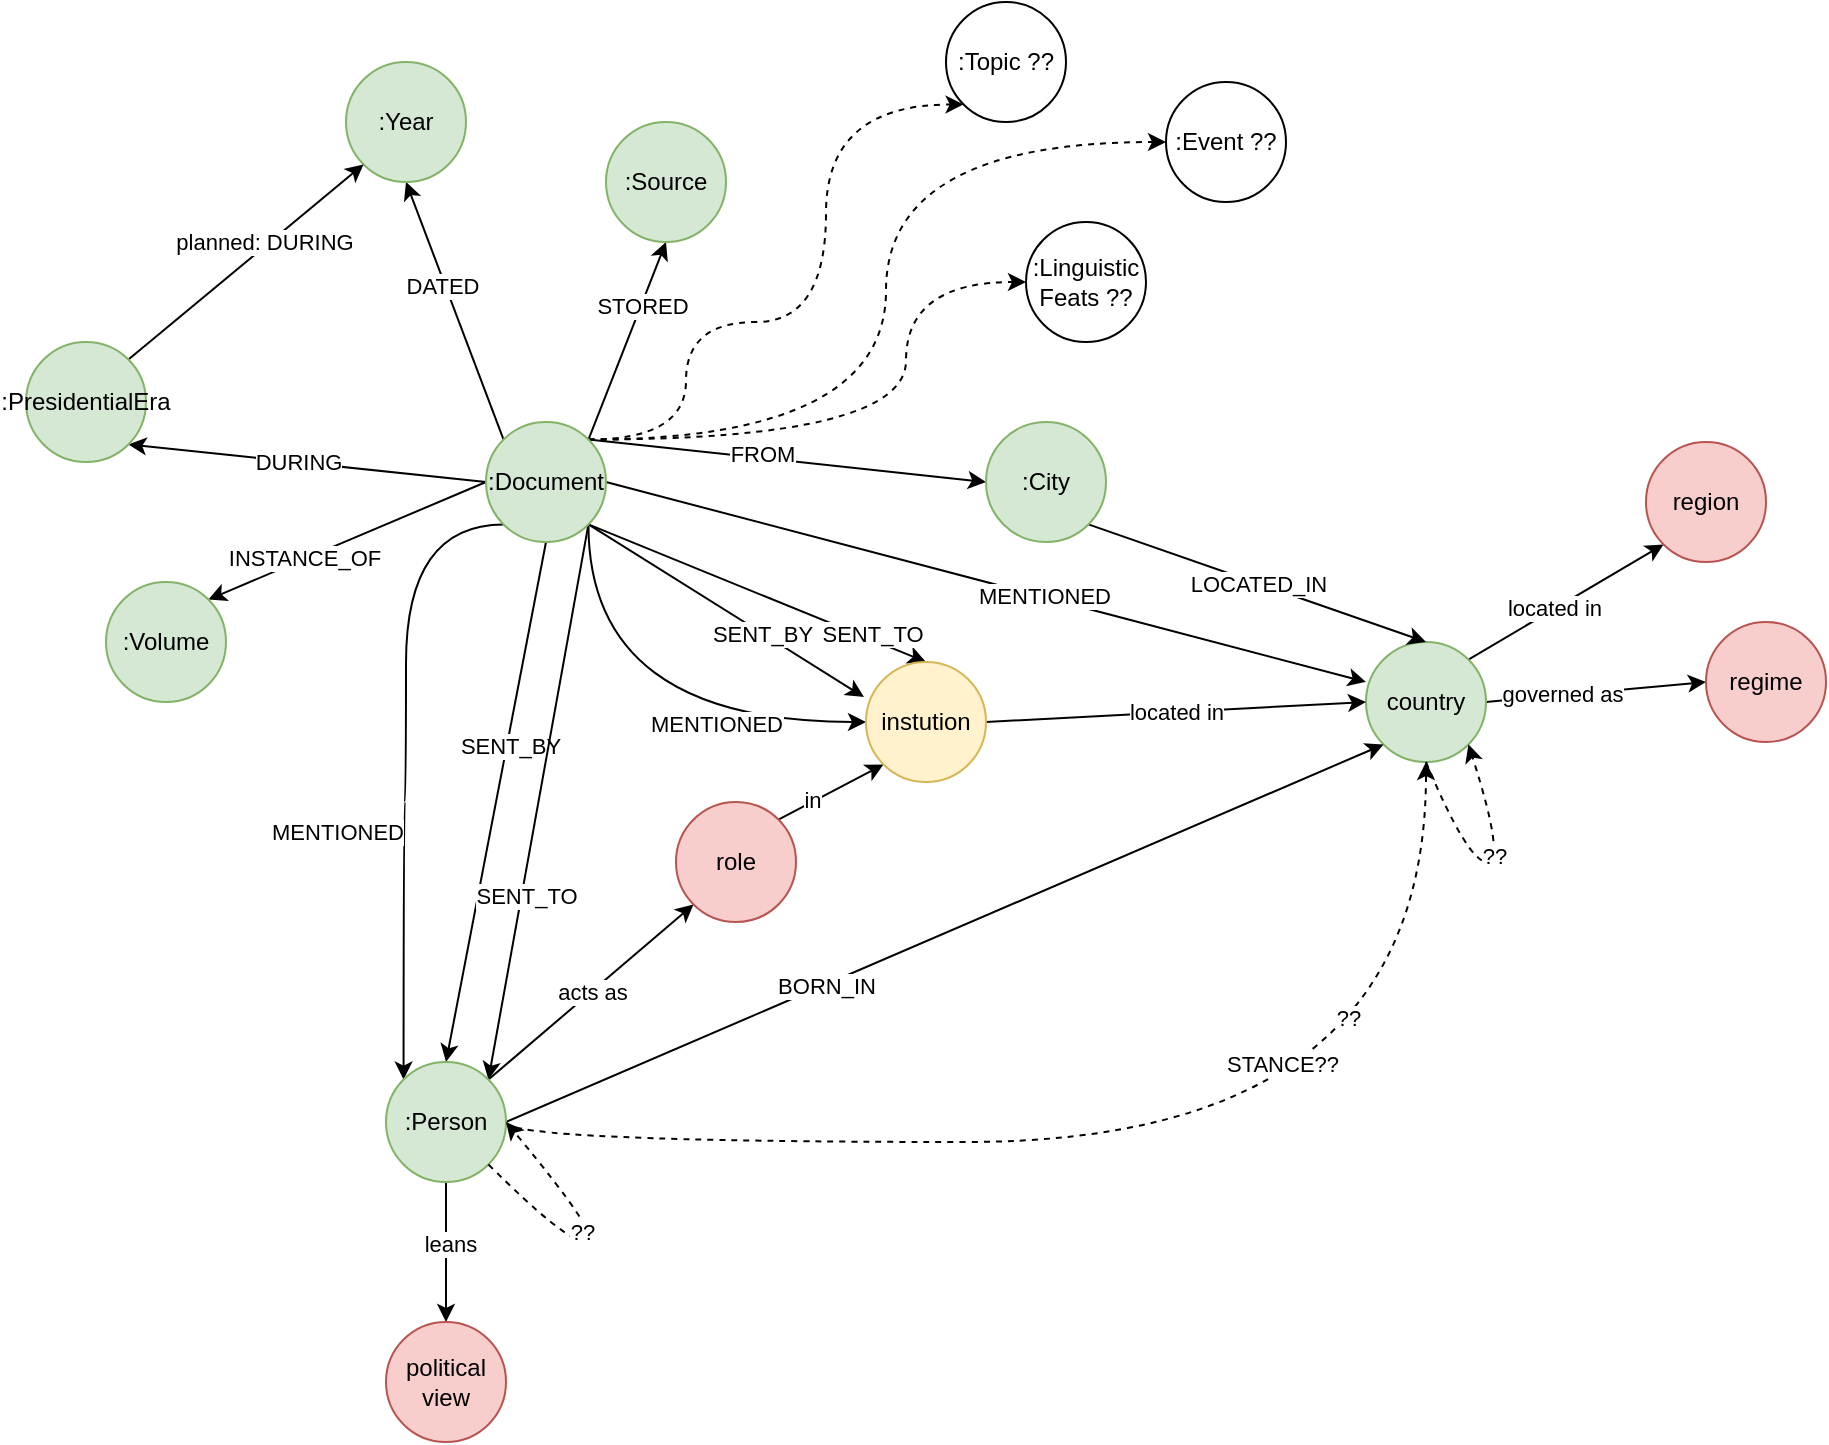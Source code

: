 <mxfile version="20.7.4" type="device"><diagram id="Z7vCc9kzVkm0Ds1lMzxJ" name="Page-1"><mxGraphModel dx="1194" dy="1977" grid="1" gridSize="10" guides="1" tooltips="1" connect="1" arrows="1" fold="1" page="1" pageScale="1" pageWidth="850" pageHeight="1100" math="0" shadow="0"><root><mxCell id="0"/><mxCell id="1" parent="0"/><mxCell id="mA42NbnYZRa0hyyEA59q-21" style="rounded=0;orthogonalLoop=1;jettySize=auto;html=1;exitX=0;exitY=0;exitDx=0;exitDy=0;entryX=0.5;entryY=1;entryDx=0;entryDy=0;" parent="1" source="mA42NbnYZRa0hyyEA59q-1" target="mA42NbnYZRa0hyyEA59q-18" edge="1"><mxGeometry relative="1" as="geometry"><mxPoint x="260" y="-150" as="targetPoint"/></mxGeometry></mxCell><mxCell id="mA42NbnYZRa0hyyEA59q-26" value="DATED" style="edgeLabel;html=1;align=center;verticalAlign=middle;resizable=0;points=[];" parent="mA42NbnYZRa0hyyEA59q-21" vertex="1" connectable="0"><mxGeometry x="0.208" y="2" relative="1" as="geometry"><mxPoint as="offset"/></mxGeometry></mxCell><mxCell id="mA42NbnYZRa0hyyEA59q-30" style="rounded=0;orthogonalLoop=1;jettySize=auto;html=1;exitX=0.5;exitY=1;exitDx=0;exitDy=0;entryX=0.5;entryY=0;entryDx=0;entryDy=0;" parent="1" source="mA42NbnYZRa0hyyEA59q-1" target="mA42NbnYZRa0hyyEA59q-17" edge="1"><mxGeometry relative="1" as="geometry"/></mxCell><mxCell id="mA42NbnYZRa0hyyEA59q-31" value="SENT_BY" style="edgeLabel;html=1;align=center;verticalAlign=middle;resizable=0;points=[];" parent="mA42NbnYZRa0hyyEA59q-30" vertex="1" connectable="0"><mxGeometry x="-0.222" y="1" relative="1" as="geometry"><mxPoint as="offset"/></mxGeometry></mxCell><mxCell id="mA42NbnYZRa0hyyEA59q-32" style="edgeStyle=none;rounded=0;orthogonalLoop=1;jettySize=auto;html=1;exitX=1;exitY=1;exitDx=0;exitDy=0;entryX=1;entryY=0;entryDx=0;entryDy=0;" parent="1" source="mA42NbnYZRa0hyyEA59q-1" target="mA42NbnYZRa0hyyEA59q-17" edge="1"><mxGeometry relative="1" as="geometry"/></mxCell><mxCell id="mA42NbnYZRa0hyyEA59q-33" value="SENT_TO" style="edgeLabel;html=1;align=center;verticalAlign=middle;resizable=0;points=[];" parent="mA42NbnYZRa0hyyEA59q-32" vertex="1" connectable="0"><mxGeometry x="0.335" y="2" relative="1" as="geometry"><mxPoint as="offset"/></mxGeometry></mxCell><mxCell id="mA42NbnYZRa0hyyEA59q-36" style="edgeStyle=none;rounded=0;orthogonalLoop=1;jettySize=auto;html=1;exitX=1;exitY=0.5;exitDx=0;exitDy=0;entryX=0;entryY=0.333;entryDx=0;entryDy=0;entryPerimeter=0;" parent="1" source="mA42NbnYZRa0hyyEA59q-1" target="mA42NbnYZRa0hyyEA59q-16" edge="1"><mxGeometry relative="1" as="geometry"/></mxCell><mxCell id="mA42NbnYZRa0hyyEA59q-37" value="MENTIONED" style="edgeLabel;html=1;align=center;verticalAlign=middle;resizable=0;points=[];" parent="mA42NbnYZRa0hyyEA59q-36" vertex="1" connectable="0"><mxGeometry x="0.149" y="1" relative="1" as="geometry"><mxPoint as="offset"/></mxGeometry></mxCell><mxCell id="mA42NbnYZRa0hyyEA59q-39" style="edgeStyle=none;rounded=0;orthogonalLoop=1;jettySize=auto;html=1;exitX=1;exitY=1;exitDx=0;exitDy=0;entryX=-0.017;entryY=0.292;entryDx=0;entryDy=0;entryPerimeter=0;" parent="1" source="mA42NbnYZRa0hyyEA59q-1" target="mA42NbnYZRa0hyyEA59q-38" edge="1"><mxGeometry relative="1" as="geometry"/></mxCell><mxCell id="mA42NbnYZRa0hyyEA59q-40" value="SENT_BY" style="edgeLabel;html=1;align=center;verticalAlign=middle;resizable=0;points=[];" parent="mA42NbnYZRa0hyyEA59q-39" vertex="1" connectable="0"><mxGeometry x="0.26" relative="1" as="geometry"><mxPoint as="offset"/></mxGeometry></mxCell><mxCell id="mA42NbnYZRa0hyyEA59q-42" style="edgeStyle=orthogonalEdgeStyle;rounded=0;orthogonalLoop=1;jettySize=auto;html=1;exitX=0;exitY=1;exitDx=0;exitDy=0;entryX=0;entryY=0;entryDx=0;entryDy=0;curved=1;" parent="1" source="mA42NbnYZRa0hyyEA59q-1" target="mA42NbnYZRa0hyyEA59q-17" edge="1"><mxGeometry relative="1" as="geometry"><Array as="points"><mxPoint x="230" y="21"/><mxPoint x="230" y="160"/><mxPoint x="229" y="160"/></Array></mxGeometry></mxCell><mxCell id="mA42NbnYZRa0hyyEA59q-43" value="MENTIONED" style="edgeLabel;html=1;align=right;verticalAlign=middle;resizable=0;points=[];" parent="mA42NbnYZRa0hyyEA59q-42" vertex="1" connectable="0"><mxGeometry x="0.242" y="1" relative="1" as="geometry"><mxPoint as="offset"/></mxGeometry></mxCell><mxCell id="mA42NbnYZRa0hyyEA59q-45" style="edgeStyle=none;rounded=0;orthogonalLoop=1;jettySize=auto;html=1;exitX=1;exitY=0;exitDx=0;exitDy=0;entryX=0;entryY=0.5;entryDx=0;entryDy=0;" parent="1" source="mA42NbnYZRa0hyyEA59q-1" target="mA42NbnYZRa0hyyEA59q-44" edge="1"><mxGeometry relative="1" as="geometry"/></mxCell><mxCell id="mA42NbnYZRa0hyyEA59q-46" value="FROM" style="edgeLabel;html=1;align=center;verticalAlign=middle;resizable=0;points=[];" parent="mA42NbnYZRa0hyyEA59q-45" vertex="1" connectable="0"><mxGeometry x="-0.137" y="1" relative="1" as="geometry"><mxPoint y="-1" as="offset"/></mxGeometry></mxCell><mxCell id="mA42NbnYZRa0hyyEA59q-53" style="edgeStyle=none;rounded=0;orthogonalLoop=1;jettySize=auto;html=1;exitX=1;exitY=0;exitDx=0;exitDy=0;entryX=0.5;entryY=1;entryDx=0;entryDy=0;" parent="1" source="mA42NbnYZRa0hyyEA59q-1" target="mA42NbnYZRa0hyyEA59q-52" edge="1"><mxGeometry relative="1" as="geometry"/></mxCell><mxCell id="mA42NbnYZRa0hyyEA59q-54" value="STORED" style="edgeLabel;html=1;align=center;verticalAlign=middle;resizable=0;points=[];" parent="mA42NbnYZRa0hyyEA59q-53" vertex="1" connectable="0"><mxGeometry x="0.368" relative="1" as="geometry"><mxPoint as="offset"/></mxGeometry></mxCell><mxCell id="oqMgn7rgp_RJvHeJumqO-6" style="edgeStyle=none;rounded=0;orthogonalLoop=1;jettySize=auto;html=1;exitX=0;exitY=0.5;exitDx=0;exitDy=0;entryX=1;entryY=1;entryDx=0;entryDy=0;" parent="1" source="mA42NbnYZRa0hyyEA59q-1" target="oqMgn7rgp_RJvHeJumqO-3" edge="1"><mxGeometry relative="1" as="geometry"/></mxCell><mxCell id="oqMgn7rgp_RJvHeJumqO-9" value="DURING" style="edgeLabel;html=1;align=center;verticalAlign=middle;resizable=0;points=[];" parent="oqMgn7rgp_RJvHeJumqO-6" vertex="1" connectable="0"><mxGeometry x="0.057" relative="1" as="geometry"><mxPoint as="offset"/></mxGeometry></mxCell><mxCell id="oqMgn7rgp_RJvHeJumqO-17" style="rounded=0;orthogonalLoop=1;jettySize=auto;html=1;exitX=1;exitY=1;exitDx=0;exitDy=0;entryX=0;entryY=0.5;entryDx=0;entryDy=0;edgeStyle=orthogonalEdgeStyle;curved=1;" parent="1" source="mA42NbnYZRa0hyyEA59q-1" target="mA42NbnYZRa0hyyEA59q-38" edge="1"><mxGeometry relative="1" as="geometry"><Array as="points"><mxPoint x="321" y="120"/></Array></mxGeometry></mxCell><mxCell id="oqMgn7rgp_RJvHeJumqO-18" value="MENTIONED" style="edgeLabel;html=1;align=center;verticalAlign=middle;resizable=0;points=[];" parent="oqMgn7rgp_RJvHeJumqO-17" vertex="1" connectable="0"><mxGeometry x="0.368" y="-1" relative="1" as="geometry"><mxPoint as="offset"/></mxGeometry></mxCell><mxCell id="oqMgn7rgp_RJvHeJumqO-19" style="edgeStyle=none;rounded=0;orthogonalLoop=1;jettySize=auto;html=1;exitX=1;exitY=1;exitDx=0;exitDy=0;entryX=0.5;entryY=0;entryDx=0;entryDy=0;" parent="1" source="mA42NbnYZRa0hyyEA59q-1" target="mA42NbnYZRa0hyyEA59q-38" edge="1"><mxGeometry relative="1" as="geometry"/></mxCell><mxCell id="oqMgn7rgp_RJvHeJumqO-20" value="SENT_TO" style="edgeLabel;html=1;align=center;verticalAlign=middle;resizable=0;points=[];" parent="oqMgn7rgp_RJvHeJumqO-19" vertex="1" connectable="0"><mxGeometry x="0.665" y="3" relative="1" as="geometry"><mxPoint as="offset"/></mxGeometry></mxCell><mxCell id="c_SEeohlr3sUdTtuKUSL-13" style="edgeStyle=none;rounded=0;orthogonalLoop=1;jettySize=auto;html=1;exitX=0;exitY=0.5;exitDx=0;exitDy=0;entryX=1;entryY=0;entryDx=0;entryDy=0;" parent="1" source="mA42NbnYZRa0hyyEA59q-1" target="c_SEeohlr3sUdTtuKUSL-12" edge="1"><mxGeometry relative="1" as="geometry"/></mxCell><mxCell id="c_SEeohlr3sUdTtuKUSL-14" value="INSTANCE_OF" style="edgeLabel;html=1;align=center;verticalAlign=middle;resizable=0;points=[];" parent="c_SEeohlr3sUdTtuKUSL-13" vertex="1" connectable="0"><mxGeometry x="0.315" y="-1" relative="1" as="geometry"><mxPoint as="offset"/></mxGeometry></mxCell><mxCell id="7-y3XhKacOy-Zr3pPIrP-6" style="edgeStyle=orthogonalEdgeStyle;rounded=0;orthogonalLoop=1;jettySize=auto;html=1;exitX=1;exitY=0;exitDx=0;exitDy=0;entryX=0;entryY=1;entryDx=0;entryDy=0;dashed=1;curved=1;" edge="1" parent="1" source="mA42NbnYZRa0hyyEA59q-1" target="oqMgn7rgp_RJvHeJumqO-21"><mxGeometry relative="1" as="geometry"><Array as="points"><mxPoint x="370" y="-21"/><mxPoint x="370" y="-80"/><mxPoint x="440" y="-80"/><mxPoint x="440" y="-189"/></Array></mxGeometry></mxCell><mxCell id="7-y3XhKacOy-Zr3pPIrP-7" style="edgeStyle=orthogonalEdgeStyle;curved=1;rounded=0;orthogonalLoop=1;jettySize=auto;html=1;exitX=1;exitY=0;exitDx=0;exitDy=0;entryX=0;entryY=0.5;entryDx=0;entryDy=0;dashed=1;" edge="1" parent="1" source="mA42NbnYZRa0hyyEA59q-1" target="7-y3XhKacOy-Zr3pPIrP-4"><mxGeometry relative="1" as="geometry"/></mxCell><mxCell id="7-y3XhKacOy-Zr3pPIrP-8" style="edgeStyle=orthogonalEdgeStyle;curved=1;rounded=0;orthogonalLoop=1;jettySize=auto;html=1;exitX=1;exitY=0;exitDx=0;exitDy=0;entryX=0;entryY=0.5;entryDx=0;entryDy=0;dashed=1;" edge="1" parent="1" source="mA42NbnYZRa0hyyEA59q-1" target="7-y3XhKacOy-Zr3pPIrP-5"><mxGeometry relative="1" as="geometry"><Array as="points"><mxPoint x="480" y="-21"/><mxPoint x="480" y="-100"/></Array></mxGeometry></mxCell><mxCell id="mA42NbnYZRa0hyyEA59q-1" value=":Document" style="ellipse;whiteSpace=wrap;html=1;aspect=fixed;fillColor=#d5e8d4;strokeColor=#82b366;" parent="1" vertex="1"><mxGeometry x="270" y="-30" width="60" height="60" as="geometry"/></mxCell><mxCell id="mA42NbnYZRa0hyyEA59q-69" style="edgeStyle=none;rounded=0;orthogonalLoop=1;jettySize=auto;html=1;exitX=0.5;exitY=1;exitDx=0;exitDy=0;" parent="1" source="mA42NbnYZRa0hyyEA59q-17" target="mA42NbnYZRa0hyyEA59q-68" edge="1"><mxGeometry relative="1" as="geometry"/></mxCell><mxCell id="mA42NbnYZRa0hyyEA59q-70" value="leans" style="edgeLabel;html=1;align=center;verticalAlign=middle;resizable=0;points=[];" parent="mA42NbnYZRa0hyyEA59q-69" vertex="1" connectable="0"><mxGeometry x="-0.125" y="2" relative="1" as="geometry"><mxPoint as="offset"/></mxGeometry></mxCell><mxCell id="mA42NbnYZRa0hyyEA59q-58" style="rounded=0;orthogonalLoop=1;jettySize=auto;html=1;exitX=1;exitY=0;exitDx=0;exitDy=0;entryX=0;entryY=1;entryDx=0;entryDy=0;" parent="1" source="mA42NbnYZRa0hyyEA59q-16" target="mA42NbnYZRa0hyyEA59q-57" edge="1"><mxGeometry relative="1" as="geometry"/></mxCell><mxCell id="mA42NbnYZRa0hyyEA59q-59" value="located in" style="edgeLabel;html=1;align=center;verticalAlign=middle;resizable=0;points=[];" parent="mA42NbnYZRa0hyyEA59q-58" vertex="1" connectable="0"><mxGeometry x="-0.112" y="1" relative="1" as="geometry"><mxPoint as="offset"/></mxGeometry></mxCell><mxCell id="mA42NbnYZRa0hyyEA59q-63" style="edgeStyle=none;rounded=0;orthogonalLoop=1;jettySize=auto;html=1;exitX=1;exitY=0.5;exitDx=0;exitDy=0;entryX=0;entryY=0.5;entryDx=0;entryDy=0;" parent="1" source="mA42NbnYZRa0hyyEA59q-16" target="mA42NbnYZRa0hyyEA59q-62" edge="1"><mxGeometry relative="1" as="geometry"/></mxCell><mxCell id="mA42NbnYZRa0hyyEA59q-64" value="governed as" style="edgeLabel;html=1;align=center;verticalAlign=middle;resizable=0;points=[];" parent="mA42NbnYZRa0hyyEA59q-63" vertex="1" connectable="0"><mxGeometry x="-0.31" y="1" relative="1" as="geometry"><mxPoint as="offset"/></mxGeometry></mxCell><mxCell id="mA42NbnYZRa0hyyEA59q-16" value="country" style="ellipse;whiteSpace=wrap;html=1;aspect=fixed;fillColor=#d5e8d4;strokeColor=#82b366;" parent="1" vertex="1"><mxGeometry x="710" y="80" width="60" height="60" as="geometry"/></mxCell><mxCell id="mA42NbnYZRa0hyyEA59q-28" value="acts as" style="edgeStyle=none;rounded=0;orthogonalLoop=1;jettySize=auto;html=1;exitX=1;exitY=0;exitDx=0;exitDy=0;entryX=0;entryY=1;entryDx=0;entryDy=0;" parent="1" source="mA42NbnYZRa0hyyEA59q-17" target="mA42NbnYZRa0hyyEA59q-23" edge="1"><mxGeometry relative="1" as="geometry"/></mxCell><mxCell id="mA42NbnYZRa0hyyEA59q-50" style="edgeStyle=none;rounded=0;orthogonalLoop=1;jettySize=auto;html=1;exitX=1;exitY=0.5;exitDx=0;exitDy=0;entryX=0;entryY=1;entryDx=0;entryDy=0;" parent="1" source="mA42NbnYZRa0hyyEA59q-17" target="mA42NbnYZRa0hyyEA59q-16" edge="1"><mxGeometry relative="1" as="geometry"/></mxCell><mxCell id="mA42NbnYZRa0hyyEA59q-51" value="BORN_IN" style="edgeLabel;html=1;align=center;verticalAlign=middle;resizable=0;points=[];" parent="mA42NbnYZRa0hyyEA59q-50" vertex="1" connectable="0"><mxGeometry x="-0.274" relative="1" as="geometry"><mxPoint as="offset"/></mxGeometry></mxCell><mxCell id="c_SEeohlr3sUdTtuKUSL-6" style="edgeStyle=orthogonalEdgeStyle;rounded=0;orthogonalLoop=1;jettySize=auto;html=1;exitX=1;exitY=0.5;exitDx=0;exitDy=0;entryX=0.5;entryY=1;entryDx=0;entryDy=0;curved=1;dashed=1;" parent="1" source="mA42NbnYZRa0hyyEA59q-17" target="mA42NbnYZRa0hyyEA59q-16" edge="1"><mxGeometry relative="1" as="geometry"><Array as="points"><mxPoint x="280" y="330"/><mxPoint x="740" y="330"/></Array></mxGeometry></mxCell><mxCell id="c_SEeohlr3sUdTtuKUSL-7" value="??" style="edgeLabel;html=1;align=center;verticalAlign=middle;resizable=0;points=[];" parent="c_SEeohlr3sUdTtuKUSL-6" vertex="1" connectable="0"><mxGeometry x="0.617" y="39" relative="1" as="geometry"><mxPoint y="1" as="offset"/></mxGeometry></mxCell><mxCell id="7-y3XhKacOy-Zr3pPIrP-1" value="STANCE??" style="edgeLabel;html=1;align=center;verticalAlign=middle;resizable=0;points=[];" vertex="1" connectable="0" parent="c_SEeohlr3sUdTtuKUSL-6"><mxGeometry x="0.206" y="40" relative="1" as="geometry"><mxPoint y="1" as="offset"/></mxGeometry></mxCell><mxCell id="mA42NbnYZRa0hyyEA59q-17" value=":Person" style="ellipse;whiteSpace=wrap;html=1;aspect=fixed;fillColor=#d5e8d4;strokeColor=#82b366;" parent="1" vertex="1"><mxGeometry x="220" y="290" width="60" height="60" as="geometry"/></mxCell><mxCell id="mA42NbnYZRa0hyyEA59q-18" value=":Year" style="ellipse;whiteSpace=wrap;html=1;aspect=fixed;fillColor=#d5e8d4;strokeColor=#82b366;" parent="1" vertex="1"><mxGeometry x="200" y="-210" width="60" height="60" as="geometry"/></mxCell><mxCell id="oqMgn7rgp_RJvHeJumqO-1" style="rounded=0;orthogonalLoop=1;jettySize=auto;html=1;exitX=1;exitY=0;exitDx=0;exitDy=0;entryX=0;entryY=1;entryDx=0;entryDy=0;" parent="1" source="mA42NbnYZRa0hyyEA59q-23" target="mA42NbnYZRa0hyyEA59q-38" edge="1"><mxGeometry relative="1" as="geometry"/></mxCell><mxCell id="oqMgn7rgp_RJvHeJumqO-2" value="in" style="edgeLabel;html=1;align=center;verticalAlign=middle;resizable=0;points=[];" parent="oqMgn7rgp_RJvHeJumqO-1" vertex="1" connectable="0"><mxGeometry x="-0.355" y="1" relative="1" as="geometry"><mxPoint as="offset"/></mxGeometry></mxCell><mxCell id="mA42NbnYZRa0hyyEA59q-23" value="role" style="ellipse;whiteSpace=wrap;html=1;aspect=fixed;fillColor=#f8cecc;strokeColor=#b85450;" parent="1" vertex="1"><mxGeometry x="365" y="160" width="60" height="60" as="geometry"/></mxCell><mxCell id="mA42NbnYZRa0hyyEA59q-41" value="located in" style="edgeStyle=none;rounded=0;orthogonalLoop=1;jettySize=auto;html=1;exitX=1;exitY=0.5;exitDx=0;exitDy=0;entryX=0;entryY=0.5;entryDx=0;entryDy=0;" parent="1" source="mA42NbnYZRa0hyyEA59q-38" target="mA42NbnYZRa0hyyEA59q-16" edge="1"><mxGeometry relative="1" as="geometry"/></mxCell><mxCell id="mA42NbnYZRa0hyyEA59q-38" value="instution" style="ellipse;whiteSpace=wrap;html=1;aspect=fixed;fillColor=#fff2cc;strokeColor=#d6b656;" parent="1" vertex="1"><mxGeometry x="460" y="90" width="60" height="60" as="geometry"/></mxCell><mxCell id="mA42NbnYZRa0hyyEA59q-47" value="LOCATED_IN" style="edgeStyle=none;rounded=0;orthogonalLoop=1;jettySize=auto;html=1;exitX=1;exitY=1;exitDx=0;exitDy=0;entryX=0.5;entryY=0;entryDx=0;entryDy=0;" parent="1" source="mA42NbnYZRa0hyyEA59q-44" target="mA42NbnYZRa0hyyEA59q-16" edge="1"><mxGeometry relative="1" as="geometry"/></mxCell><mxCell id="mA42NbnYZRa0hyyEA59q-44" value=":City" style="ellipse;whiteSpace=wrap;html=1;aspect=fixed;fillColor=#d5e8d4;strokeColor=#82b366;" parent="1" vertex="1"><mxGeometry x="520" y="-30" width="60" height="60" as="geometry"/></mxCell><mxCell id="mA42NbnYZRa0hyyEA59q-52" value=":Source" style="ellipse;whiteSpace=wrap;html=1;aspect=fixed;fillColor=#d5e8d4;strokeColor=#82b366;" parent="1" vertex="1"><mxGeometry x="330" y="-180" width="60" height="60" as="geometry"/></mxCell><mxCell id="mA42NbnYZRa0hyyEA59q-57" value="region" style="ellipse;whiteSpace=wrap;html=1;aspect=fixed;fillColor=#f8cecc;strokeColor=#b85450;" parent="1" vertex="1"><mxGeometry x="850" y="-20" width="60" height="60" as="geometry"/></mxCell><mxCell id="mA42NbnYZRa0hyyEA59q-62" value="regime" style="ellipse;whiteSpace=wrap;html=1;aspect=fixed;fillColor=#f8cecc;strokeColor=#b85450;" parent="1" vertex="1"><mxGeometry x="880" y="70" width="60" height="60" as="geometry"/></mxCell><mxCell id="mA42NbnYZRa0hyyEA59q-68" value="political view" style="ellipse;whiteSpace=wrap;html=1;aspect=fixed;fillColor=#f8cecc;strokeColor=#b85450;" parent="1" vertex="1"><mxGeometry x="220" y="420" width="60" height="60" as="geometry"/></mxCell><mxCell id="c_SEeohlr3sUdTtuKUSL-10" style="rounded=0;orthogonalLoop=1;jettySize=auto;html=1;exitX=1;exitY=0;exitDx=0;exitDy=0;entryX=0;entryY=1;entryDx=0;entryDy=0;" parent="1" source="oqMgn7rgp_RJvHeJumqO-3" target="mA42NbnYZRa0hyyEA59q-18" edge="1"><mxGeometry relative="1" as="geometry"/></mxCell><mxCell id="c_SEeohlr3sUdTtuKUSL-11" value="planned: DURING" style="edgeLabel;html=1;align=center;verticalAlign=middle;resizable=0;points=[];" parent="c_SEeohlr3sUdTtuKUSL-10" vertex="1" connectable="0"><mxGeometry x="0.178" y="2" relative="1" as="geometry"><mxPoint as="offset"/></mxGeometry></mxCell><mxCell id="oqMgn7rgp_RJvHeJumqO-3" value=":PresidentialEra" style="ellipse;whiteSpace=wrap;html=1;aspect=fixed;fillColor=#d5e8d4;strokeColor=#82b366;" parent="1" vertex="1"><mxGeometry x="40" y="-70" width="60" height="60" as="geometry"/></mxCell><mxCell id="oqMgn7rgp_RJvHeJumqO-21" value=":Topic ??" style="ellipse;whiteSpace=wrap;html=1;aspect=fixed;" parent="1" vertex="1"><mxGeometry x="500" y="-240" width="60" height="60" as="geometry"/></mxCell><mxCell id="c_SEeohlr3sUdTtuKUSL-2" value="" style="curved=1;endArrow=classic;html=1;rounded=0;exitX=0.5;exitY=1;exitDx=0;exitDy=0;entryX=1;entryY=1;entryDx=0;entryDy=0;dashed=1;" parent="1" source="mA42NbnYZRa0hyyEA59q-16" target="mA42NbnYZRa0hyyEA59q-16" edge="1"><mxGeometry width="50" height="50" relative="1" as="geometry"><mxPoint x="730" y="250" as="sourcePoint"/><mxPoint x="780" y="200" as="targetPoint"/><Array as="points"><mxPoint x="761" y="190"/><mxPoint x="780" y="190"/></Array></mxGeometry></mxCell><mxCell id="c_SEeohlr3sUdTtuKUSL-5" value="??" style="edgeLabel;html=1;align=center;verticalAlign=middle;resizable=0;points=[];" parent="c_SEeohlr3sUdTtuKUSL-2" vertex="1" connectable="0"><mxGeometry x="-0.018" y="4" relative="1" as="geometry"><mxPoint y="1" as="offset"/></mxGeometry></mxCell><mxCell id="c_SEeohlr3sUdTtuKUSL-3" value="" style="curved=1;endArrow=classic;html=1;rounded=0;exitX=1;exitY=1;exitDx=0;exitDy=0;entryX=1;entryY=0.5;entryDx=0;entryDy=0;dashed=1;" parent="1" source="mA42NbnYZRa0hyyEA59q-17" target="mA42NbnYZRa0hyyEA59q-17" edge="1"><mxGeometry width="50" height="50" relative="1" as="geometry"><mxPoint x="325" y="358.79" as="sourcePoint"/><mxPoint x="346.213" y="350.003" as="targetPoint"/><Array as="points"><mxPoint x="310" y="380"/><mxPoint x="330" y="380"/></Array></mxGeometry></mxCell><mxCell id="c_SEeohlr3sUdTtuKUSL-4" value="??" style="edgeLabel;html=1;align=center;verticalAlign=middle;resizable=0;points=[];" parent="c_SEeohlr3sUdTtuKUSL-3" vertex="1" connectable="0"><mxGeometry x="-0.178" y="6" relative="1" as="geometry"><mxPoint y="1" as="offset"/></mxGeometry></mxCell><mxCell id="c_SEeohlr3sUdTtuKUSL-12" value=":Volume" style="ellipse;whiteSpace=wrap;html=1;aspect=fixed;fillColor=#d5e8d4;strokeColor=#82b366;" parent="1" vertex="1"><mxGeometry x="80" y="50" width="60" height="60" as="geometry"/></mxCell><mxCell id="7-y3XhKacOy-Zr3pPIrP-4" value=":Event ??" style="ellipse;whiteSpace=wrap;html=1;aspect=fixed;" vertex="1" parent="1"><mxGeometry x="610" y="-200" width="60" height="60" as="geometry"/></mxCell><mxCell id="7-y3XhKacOy-Zr3pPIrP-5" value=":Linguistic&lt;br&gt;Feats ??" style="ellipse;whiteSpace=wrap;html=1;aspect=fixed;" vertex="1" parent="1"><mxGeometry x="540" y="-130" width="60" height="60" as="geometry"/></mxCell></root></mxGraphModel></diagram></mxfile>